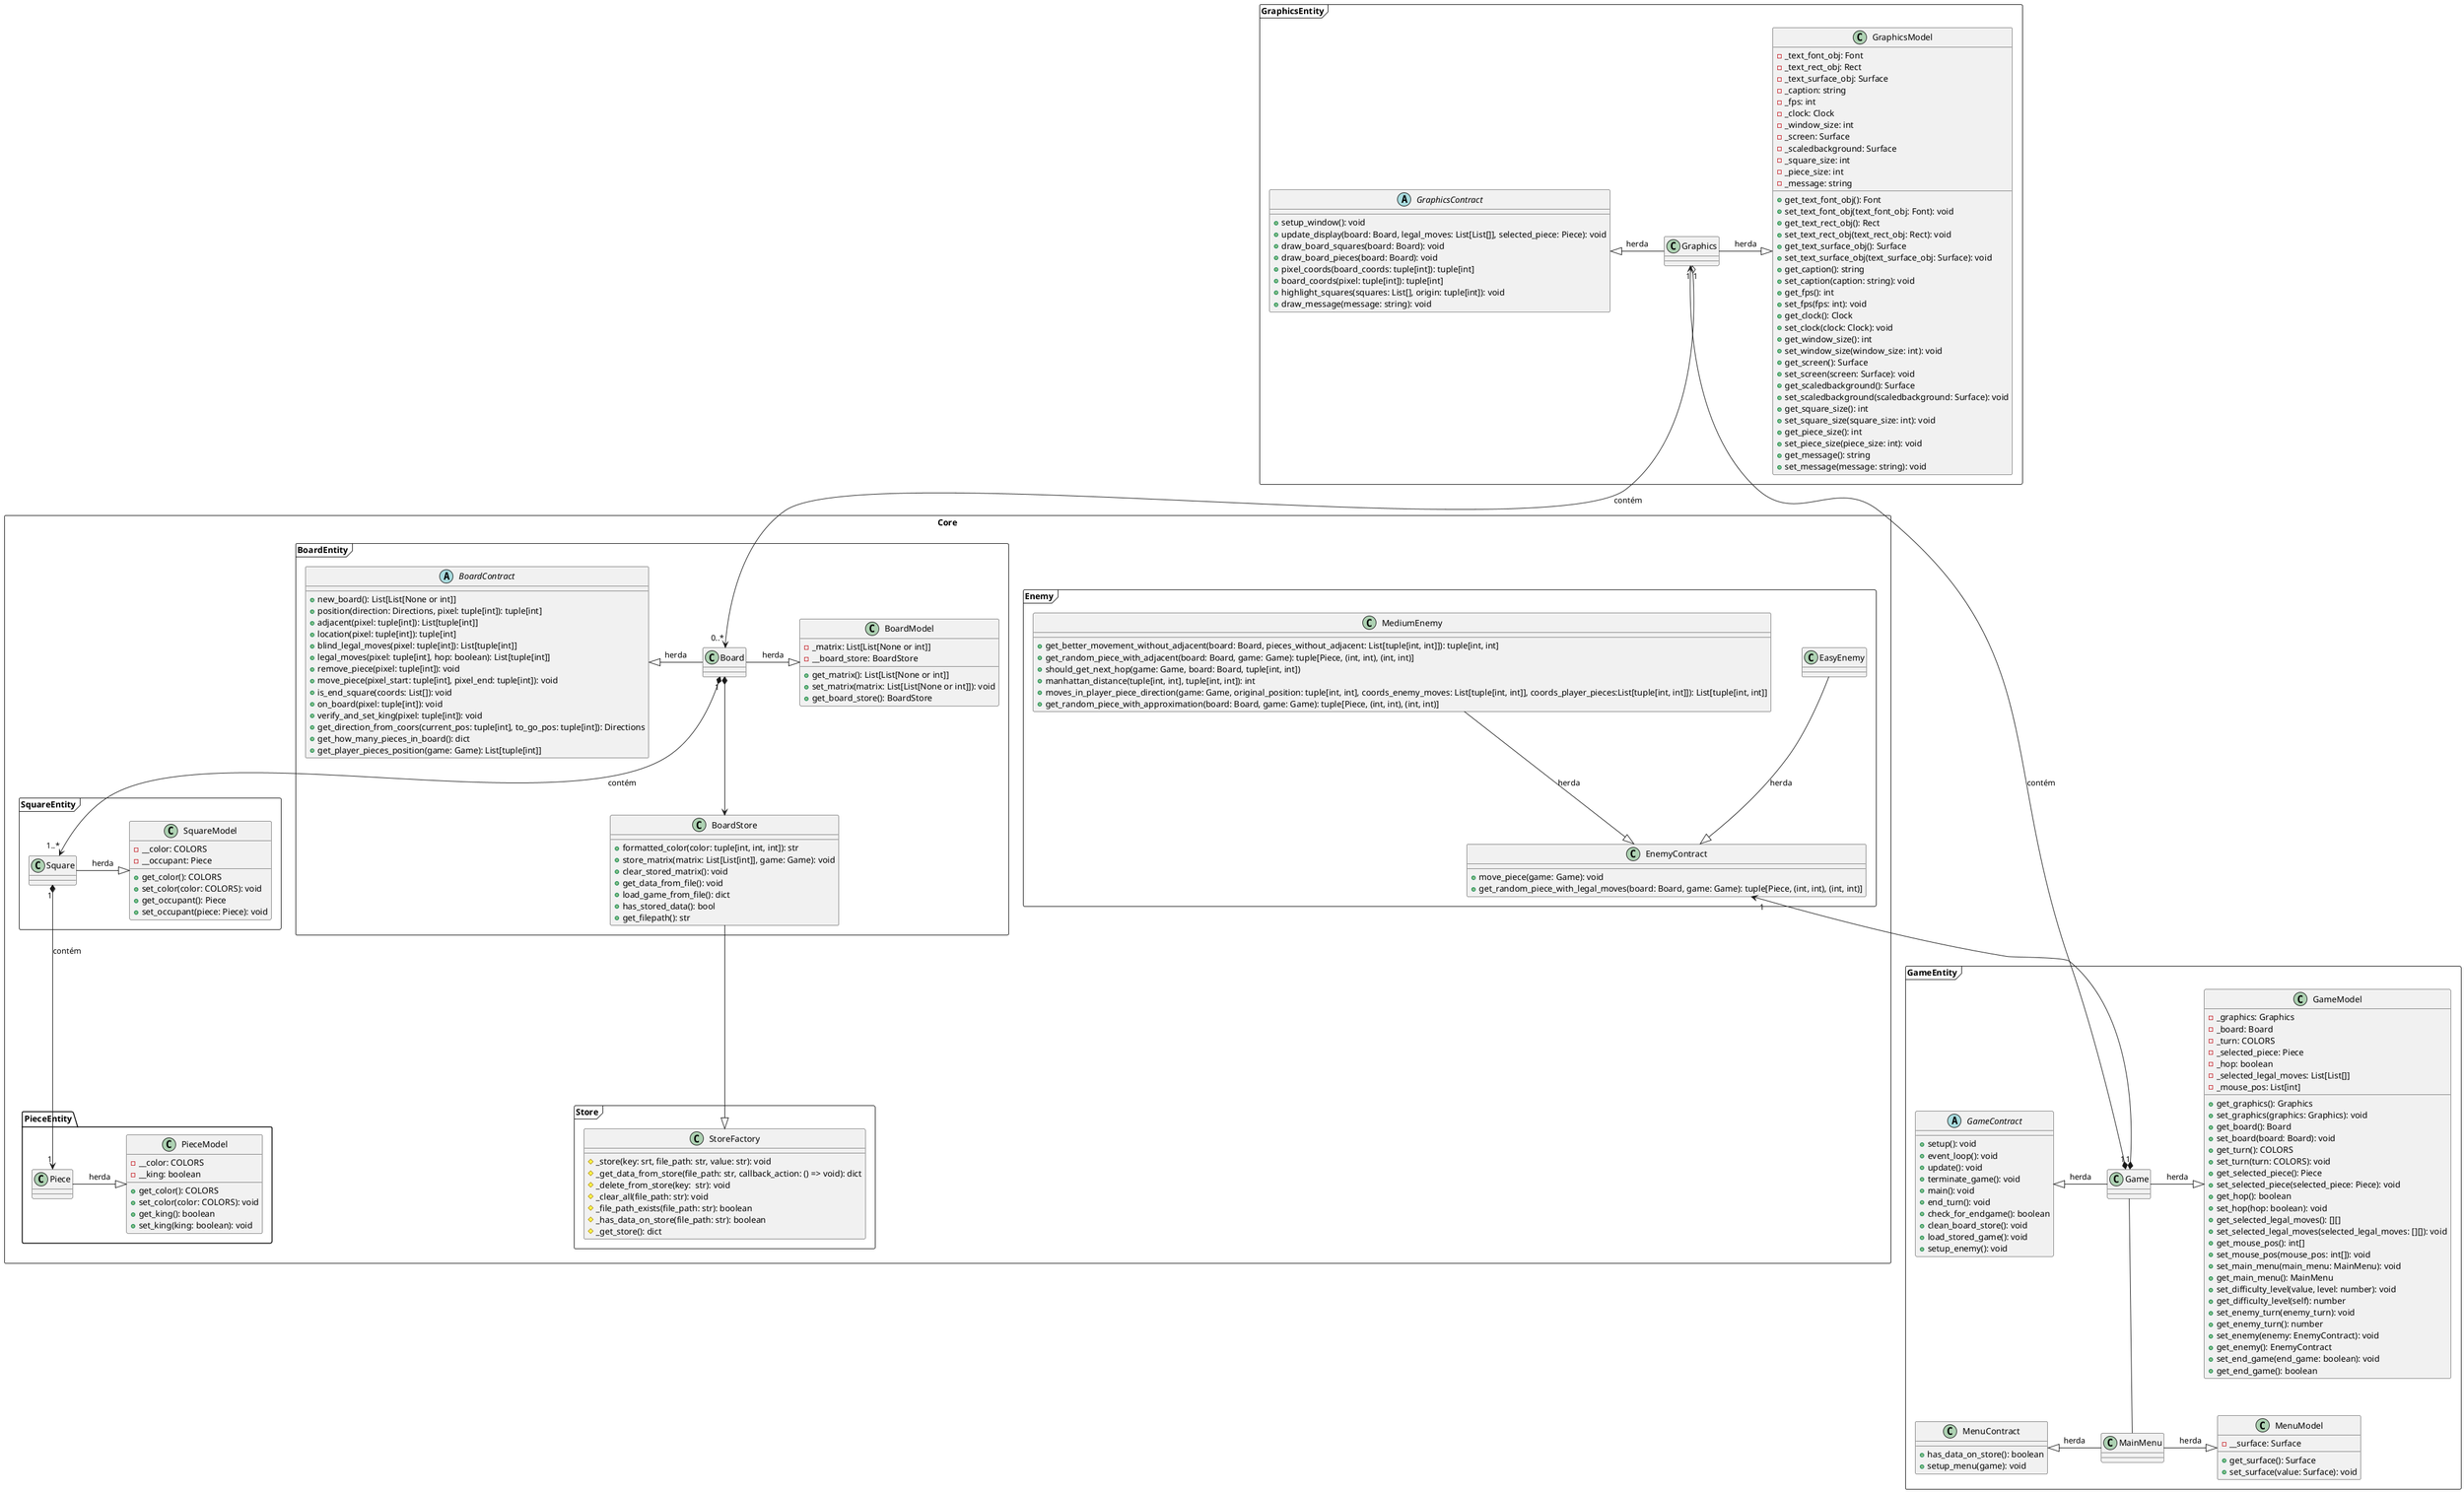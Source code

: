 @startuml Checkers
skinparam groupInheritance 4
skinparam nodesep 50

package GameEntity <<Frame>> {
    class Game {}

    class GameModel {
        - _graphics: Graphics
        - _board: Board
        - _turn: COLORS
        - _selected_piece: Piece
        - _hop: boolean
        - _selected_legal_moves: List[List[]]
        - _mouse_pos: List[int]
        + get_graphics(): Graphics
        + set_graphics(graphics: Graphics): void
        + get_board(): Board
        + set_board(board: Board): void
        + get_turn(): COLORS
        + set_turn(turn: COLORS): void
        + get_selected_piece(): Piece
        + set_selected_piece(selected_piece: Piece): void
        + get_hop(): boolean
        + set_hop(hop: boolean): void
        + get_selected_legal_moves(): [][]
        + set_selected_legal_moves(selected_legal_moves: [][]): void
        + get_mouse_pos(): int[]
        + set_mouse_pos(mouse_pos: int[]): void
        + set_main_menu(main_menu: MainMenu): void
        + get_main_menu(): MainMenu
        + set_difficulty_level(value, level: number): void
        + get_difficulty_level(self): number
        + set_enemy_turn(enemy_turn): void
        + get_enemy_turn(): number
        + set_enemy(enemy: EnemyContract): void
        + get_enemy(): EnemyContract
        + set_end_game(end_game: boolean): void
        + get_end_game(): boolean
    }

    abstract class GameContract {
        + setup(): void
        + event_loop(): void
        + update(): void
        + terminate_game(): void
        + main(): void
        + end_turn(): void
        + check_for_endgame(): boolean
        + clean_board_store(): void
        + load_stored_game(): void
        + setup_enemy(): void
    }

    class MainMenu {}

    class MenuContract {
        + has_data_on_store(): boolean
        + setup_menu(game): void
    }

    class MenuModel {
        - __surface: Surface
        + get_surface(): Surface
        + set_surface(value: Surface): void
    }

}

package GraphicsEntity <<Frame>> {
    class GraphicsModel {
        - _text_font_obj: Font
        - _text_rect_obj: Rect
        - _text_surface_obj: Surface
        - _caption: string
        - _fps: int
        - _clock: Clock
        - _window_size: int
        - _screen: Surface
        - _scaledbackground: Surface
        - _square_size: int
        - _piece_size: int
        - _message: string
        
        + get_text_font_obj(): Font
        + set_text_font_obj(text_font_obj: Font): void
        + get_text_rect_obj(): Rect
        + set_text_rect_obj(text_rect_obj: Rect): void
        + get_text_surface_obj(): Surface
        + set_text_surface_obj(text_surface_obj: Surface): void
        + get_caption(): string
        + set_caption(caption: string): void
        + get_fps(): int
        + set_fps(fps: int): void
        + get_clock(): Clock
        + set_clock(clock: Clock): void
        + get_window_size(): int
        + set_window_size(window_size: int): void
        + get_screen(): Surface
        + set_screen(screen: Surface): void
        + get_scaledbackground(): Surface
        + set_scaledbackground(scaledbackground: Surface): void
        + get_square_size(): int
        + set_square_size(square_size: int): void
        + get_piece_size(): int
        + set_piece_size(piece_size: int): void
        + get_message(): string
        + set_message(message: string): void
    }

    abstract class GraphicsContract {
        + setup_window(): void
        + update_display(board: Board, legal_moves: List[List[]], selected_piece: Piece): void
        + draw_board_squares(board: Board): void
        + draw_board_pieces(board: Board): void
        + pixel_coords(board_coords: tuple[int]): tuple[int]
        + board_coords(pixel: tuple[int]): tuple[int]
        + highlight_squares(squares: List[], origin: tuple[int]): void
        + draw_message(message: string): void
    }

    class Graphics {}
}

package Core <<Rectangle>> {
    package PieceEntity {
    class PieceModel {
        - __color: COLORS
        - __king: boolean
        + get_color(): COLORS
        + set_color(color: COLORS): void
        + get_king(): boolean
        + set_king(king: boolean): void
    }

    class Piece{}
}

package SquareEntity <<Frame>>{
    class SquareModel {
        - __color: COLORS
        - __occupant: Piece
        + get_color(): COLORS
        + set_color(color: COLORS): void
        + get_occupant(): Piece
        + set_occupant(piece: Piece): void
    }

    class Square {}
}

package BoardEntity <<Frame>> {
    class BoardModel {
        - _matrix: List[List[None or int]]
        - __board_store: BoardStore
        + get_matrix(): List[List[None or int]]
        + set_matrix(matrix: List[List[None or int]]): void
        + get_board_store(): BoardStore
    }

    abstract class BoardContract {
        + new_board(): List[List[None or int]]
        + position(direction: Directions, pixel: tuple[int]): tuple[int]
        + adjacent(pixel: tuple[int]): List[tuple[int]]
        + location(pixel: tuple[int]): tuple[int]
        + blind_legal_moves(pixel: tuple[int]): List[tuple[int]]
        + legal_moves(pixel: tuple[int], hop: boolean): List[tuple[int]]
        + remove_piece(pixel: tuple[int]): void
        + move_piece(pixel_start: tuple[int], pixel_end: tuple[int]): void
        + is_end_square(coords: List[]): void
        + on_board(pixel: tuple[int]): void
        + verify_and_set_king(pixel: tuple[int]): void
        + get_direction_from_coors(current_pos: tuple[int], to_go_pos: tuple[int]): Directions
        + get_how_many_pieces_in_board(): dict
        + get_player_pieces_position(game: Game): List[tuple[int]]
    }

    class Board {}

    class BoardStore {
        + formatted_color(color: tuple[int, int, int]): str
        + store_matrix(matrix: List[List[int]], game: Game): void
        + clear_stored_matrix(): void
        + get_data_from_file(): void
        + load_game_from_file(): dict
        + has_stored_data(): bool
        + get_filepath(): str
    }
}

package Store <<Frame>> {
    class StoreFactory {
        # _store(key: srt, file_path: str, value: str): void
        # _get_data_from_store(file_path: str, callback_action: () => void): dict
        # _delete_from_store(key:  str): void
        # _clear_all(file_path: str): void
        # _file_path_exists(file_path: str): boolean
        # _has_data_on_store(file_path: str): boolean
        # _get_store(): dict
    }
}

package Enemy <<Frame>> {
    class EnemyContract {
        + move_piece(game: Game): void
        + get_random_piece_with_legal_moves(board: Board, game: Game): tuple[Piece, (int, int), (int, int)]
    }

    class EasyEnemy {
    }

    class MediumEnemy {
        + get_better_movement_without_adjacent(board: Board, pieces_without_adjacent: List[tuple[int, int]]): tuple[int, int]
        + get_random_piece_with_adjacent(board: Board, game: Game): tuple[Piece, (int, int), (int, int)]
        + should_get_next_hop(game: Game, board: Board, tuple[int, int])
        + manhattan_distance(tuple[int, int], tuple[int, int]): int
        + moves_in_player_piece_direction(game: Game, original_position: tuple[int, int], coords_enemy_moves: List[tuple[int, int]], coords_player_pieces:List[tuple[int, int]]): List[tuple[int, int]]
        + get_random_piece_with_approximation(board: Board, game: Game): tuple[Piece, (int, int), (int, int)]
    }
}
}

EasyEnemy --|> EnemyContract : herda
MediumEnemy --|> EnemyContract : herda

MainMenu -right-|> MenuModel : herda
MainMenu -left-|> MenuContract : herda

Board -right-|> BoardModel : herda
Board -left-|> BoardContract : herda

Game -right-|> GameModel : herda
Game -left-|> GameContract : herda

Graphics -left-|> GraphicsContract : herda
Graphics -right-|> GraphicsModel : herda

Game -- MainMenu
BoardStore --|> StoreFactory

Board *--> BoardStore

Piece -right-|> PieceModel : herda

Square -right-|> SquareModel : herda

Square "1" *--> "1" Piece : contém

Board "1" *--> "1..*" Square : contém

Graphics "1" o--> "0..*" Board : contém

Game "1" *--> "1" Graphics : contém
Game "1" *-up-> "1" EnemyContract

@enduml
